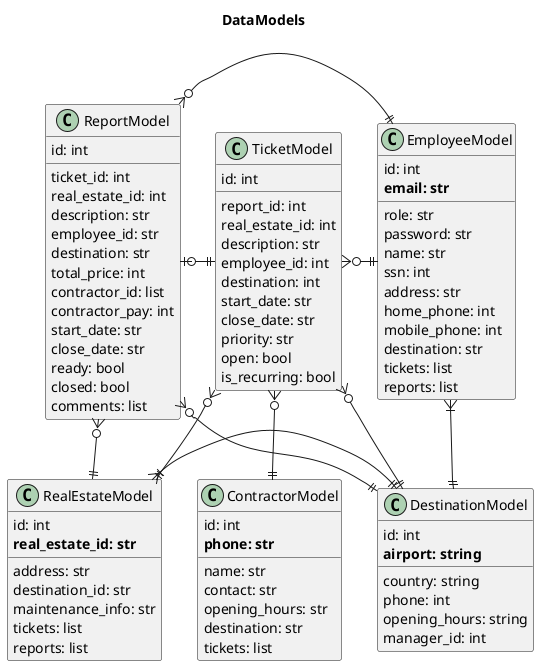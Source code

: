 @startuml DataModels

hide empty methods
hide empty members

title DataModels

class EmployeeModel{
    id: int
    **email: str**
    __
    role: str
    password: str
    name: str
    ssn: int
    address: str
    home_phone: int
    mobile_phone: int
    destination: str
    tickets: list
    reports: list
}
class ContractorModel{
    id: int
    **phone: str**
    __
    name: str
    contact: str
    opening_hours: str
    destination: str
    tickets: list
}
class RealEstateModel{
    id: int
    **real_estate_id: str**
    __
    address: str
    destination_id: str
    maintenance_info: str
    tickets: list
    reports: list
}
class ReportModel{
    id: int
    __
    ticket_id: int
    real_estate_id: int
    description: str
    employee_id: str
    destination: str
    total_price: int
    contractor_id: list
    contractor_pay: int
    start_date: str
    close_date: str
    ready: bool
    closed: bool
    comments: list
}
class DestinationModel {
    id: int
    **airport: string**
    __
    country: string
    phone: int
    opening_hours: string
    manager_id: int
}
class TicketModel{
    id: int
    __
    report_id: int
    real_estate_id: int
    description: str
    employee_id: int
    destination: int
    start_date: str
    close_date: str
    priority: str
    open: bool
    is_recurring: bool
}

TicketModel ||-left-o| ReportModel
TicketModel }o-right-|| EmployeeModel
TicketModel }o--|| ContractorModel
TicketModel }o--|| RealEstateModel
TicketModel }o--|| DestinationModel

EmployeeModel ||-left-o{ ReportModel
EmployeeModel }|--|| DestinationModel

ReportModel }o--|| RealEstateModel
ReportModel }o--|| DestinationModel

DestinationModel ||-left-|{ RealEstateModel   

@enduml
